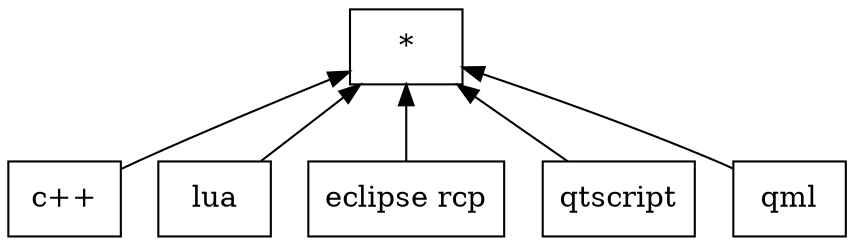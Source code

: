 digraph G { 
 rankdir=BT;
 subgraph ba { 
1 [shape=record,label="{*}"];
2 [shape=record,label="{c++}"];
3 [shape=record,label="{lua}"];
4 [shape=record,label="{eclipse rcp}"];
5 [shape=record,label="{qtscript}"];
6 [shape=record,label="{qml}"];
2 -> 1
3 -> 1
4 -> 1
5 -> 1
6 -> 1
}}